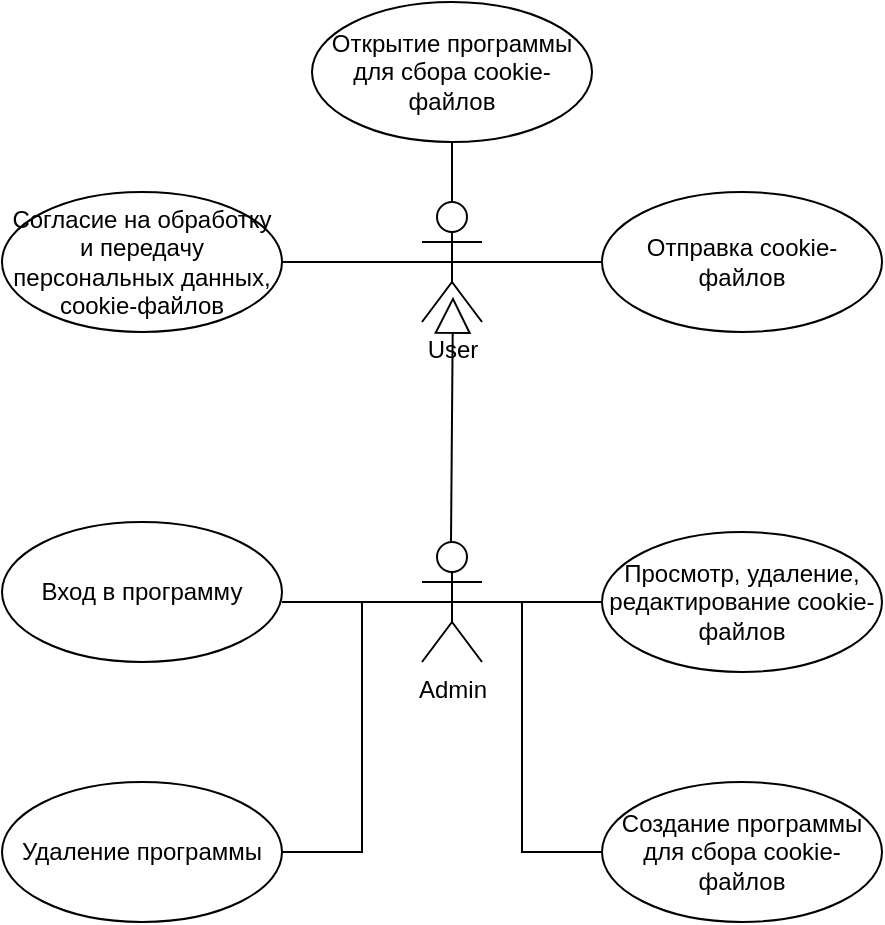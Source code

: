 <mxfile version="21.7.2" type="github">
  <diagram name="Страница — 1" id="0Vf-Q7PDjt9Xlpkar4Qm">
    <mxGraphModel dx="940" dy="422" grid="1" gridSize="10" guides="1" tooltips="1" connect="1" arrows="1" fold="1" page="1" pageScale="1" pageWidth="827" pageHeight="1169" math="0" shadow="0">
      <root>
        <mxCell id="0" />
        <mxCell id="1" parent="0" />
        <mxCell id="A3GNWENZTj7qenz54R3v-1" value="Admin" style="shape=umlActor;verticalLabelPosition=bottom;verticalAlign=top;html=1;" vertex="1" parent="1">
          <mxGeometry x="350" y="280" width="30" height="60" as="geometry" />
        </mxCell>
        <mxCell id="A3GNWENZTj7qenz54R3v-2" value="User" style="shape=umlActor;verticalLabelPosition=bottom;verticalAlign=top;html=1;" vertex="1" parent="1">
          <mxGeometry x="350" y="110" width="30" height="60" as="geometry" />
        </mxCell>
        <mxCell id="A3GNWENZTj7qenz54R3v-5" value="" style="endArrow=block;endSize=16;endFill=0;html=1;rounded=0;entryX=0.533;entryY=0.789;entryDx=0;entryDy=0;entryPerimeter=0;" edge="1" parent="1">
          <mxGeometry width="160" relative="1" as="geometry">
            <mxPoint x="364.5" y="280" as="sourcePoint" />
            <mxPoint x="365.49" y="157.34" as="targetPoint" />
          </mxGeometry>
        </mxCell>
        <mxCell id="A3GNWENZTj7qenz54R3v-6" value="Согласие на обработку и передачу персональных данных, cookie-файлов" style="ellipse;whiteSpace=wrap;html=1;" vertex="1" parent="1">
          <mxGeometry x="140" y="105" width="140" height="70" as="geometry" />
        </mxCell>
        <mxCell id="A3GNWENZTj7qenz54R3v-7" value="Отправка cookie-файлов" style="ellipse;whiteSpace=wrap;html=1;" vertex="1" parent="1">
          <mxGeometry x="440" y="105" width="140" height="70" as="geometry" />
        </mxCell>
        <mxCell id="A3GNWENZTj7qenz54R3v-8" value="Вход в программу" style="ellipse;whiteSpace=wrap;html=1;" vertex="1" parent="1">
          <mxGeometry x="140" y="270" width="140" height="70" as="geometry" />
        </mxCell>
        <mxCell id="A3GNWENZTj7qenz54R3v-9" value="Просмотр, удаление, редактирование cookie-файлов" style="ellipse;whiteSpace=wrap;html=1;" vertex="1" parent="1">
          <mxGeometry x="440" y="275" width="140" height="70" as="geometry" />
        </mxCell>
        <mxCell id="A3GNWENZTj7qenz54R3v-10" value="Создание программы для сбора cookie-файлов" style="ellipse;whiteSpace=wrap;html=1;" vertex="1" parent="1">
          <mxGeometry x="440" y="400" width="140" height="70" as="geometry" />
        </mxCell>
        <mxCell id="A3GNWENZTj7qenz54R3v-11" value="Удаление программы" style="ellipse;whiteSpace=wrap;html=1;" vertex="1" parent="1">
          <mxGeometry x="140" y="400" width="140" height="70" as="geometry" />
        </mxCell>
        <mxCell id="A3GNWENZTj7qenz54R3v-13" value="" style="endArrow=none;html=1;rounded=0;exitX=0.5;exitY=0.5;exitDx=0;exitDy=0;exitPerimeter=0;" edge="1" parent="1" source="A3GNWENZTj7qenz54R3v-1">
          <mxGeometry width="50" height="50" relative="1" as="geometry">
            <mxPoint x="380" y="360" as="sourcePoint" />
            <mxPoint x="440" y="310" as="targetPoint" />
          </mxGeometry>
        </mxCell>
        <mxCell id="A3GNWENZTj7qenz54R3v-14" value="" style="endArrow=none;html=1;rounded=0;entryX=0.5;entryY=0.5;entryDx=0;entryDy=0;entryPerimeter=0;" edge="1" parent="1" target="A3GNWENZTj7qenz54R3v-1">
          <mxGeometry width="50" height="50" relative="1" as="geometry">
            <mxPoint x="280" y="310" as="sourcePoint" />
            <mxPoint x="350.711" y="305" as="targetPoint" />
          </mxGeometry>
        </mxCell>
        <mxCell id="A3GNWENZTj7qenz54R3v-15" value="" style="endArrow=none;html=1;rounded=0;exitX=1;exitY=0.5;exitDx=0;exitDy=0;" edge="1" parent="1">
          <mxGeometry width="50" height="50" relative="1" as="geometry">
            <mxPoint x="280" y="435" as="sourcePoint" />
            <mxPoint x="320" y="310" as="targetPoint" />
            <Array as="points">
              <mxPoint x="320" y="435" />
            </Array>
          </mxGeometry>
        </mxCell>
        <mxCell id="A3GNWENZTj7qenz54R3v-16" value="" style="endArrow=none;html=1;rounded=0;exitX=0;exitY=0.5;exitDx=0;exitDy=0;" edge="1" parent="1">
          <mxGeometry width="50" height="50" relative="1" as="geometry">
            <mxPoint x="440" y="435" as="sourcePoint" />
            <mxPoint x="400" y="310" as="targetPoint" />
            <Array as="points">
              <mxPoint x="400" y="435" />
            </Array>
          </mxGeometry>
        </mxCell>
        <mxCell id="A3GNWENZTj7qenz54R3v-18" value="" style="endArrow=none;html=1;rounded=0;entryX=0.5;entryY=0.5;entryDx=0;entryDy=0;entryPerimeter=0;" edge="1" parent="1" source="A3GNWENZTj7qenz54R3v-6" target="A3GNWENZTj7qenz54R3v-2">
          <mxGeometry width="50" height="50" relative="1" as="geometry">
            <mxPoint x="280" y="190" as="sourcePoint" />
            <mxPoint x="350.711" y="140" as="targetPoint" />
          </mxGeometry>
        </mxCell>
        <mxCell id="A3GNWENZTj7qenz54R3v-19" value="" style="endArrow=none;html=1;rounded=0;exitX=0.5;exitY=0.5;exitDx=0;exitDy=0;exitPerimeter=0;" edge="1" parent="1" source="A3GNWENZTj7qenz54R3v-2">
          <mxGeometry width="50" height="50" relative="1" as="geometry">
            <mxPoint x="390" y="190" as="sourcePoint" />
            <mxPoint x="440" y="140" as="targetPoint" />
          </mxGeometry>
        </mxCell>
        <mxCell id="A3GNWENZTj7qenz54R3v-20" value="" style="endArrow=none;html=1;rounded=0;exitX=0.5;exitY=0;exitDx=0;exitDy=0;exitPerimeter=0;entryX=0.5;entryY=1;entryDx=0;entryDy=0;" edge="1" parent="1" source="A3GNWENZTj7qenz54R3v-2" target="A3GNWENZTj7qenz54R3v-21">
          <mxGeometry width="50" height="50" relative="1" as="geometry">
            <mxPoint x="364.55" y="90" as="sourcePoint" />
            <mxPoint x="364.55" y="80" as="targetPoint" />
          </mxGeometry>
        </mxCell>
        <mxCell id="A3GNWENZTj7qenz54R3v-21" value="Открытие программы для сбора cookie-файлов" style="ellipse;whiteSpace=wrap;html=1;" vertex="1" parent="1">
          <mxGeometry x="295" y="10" width="140" height="70" as="geometry" />
        </mxCell>
      </root>
    </mxGraphModel>
  </diagram>
</mxfile>
